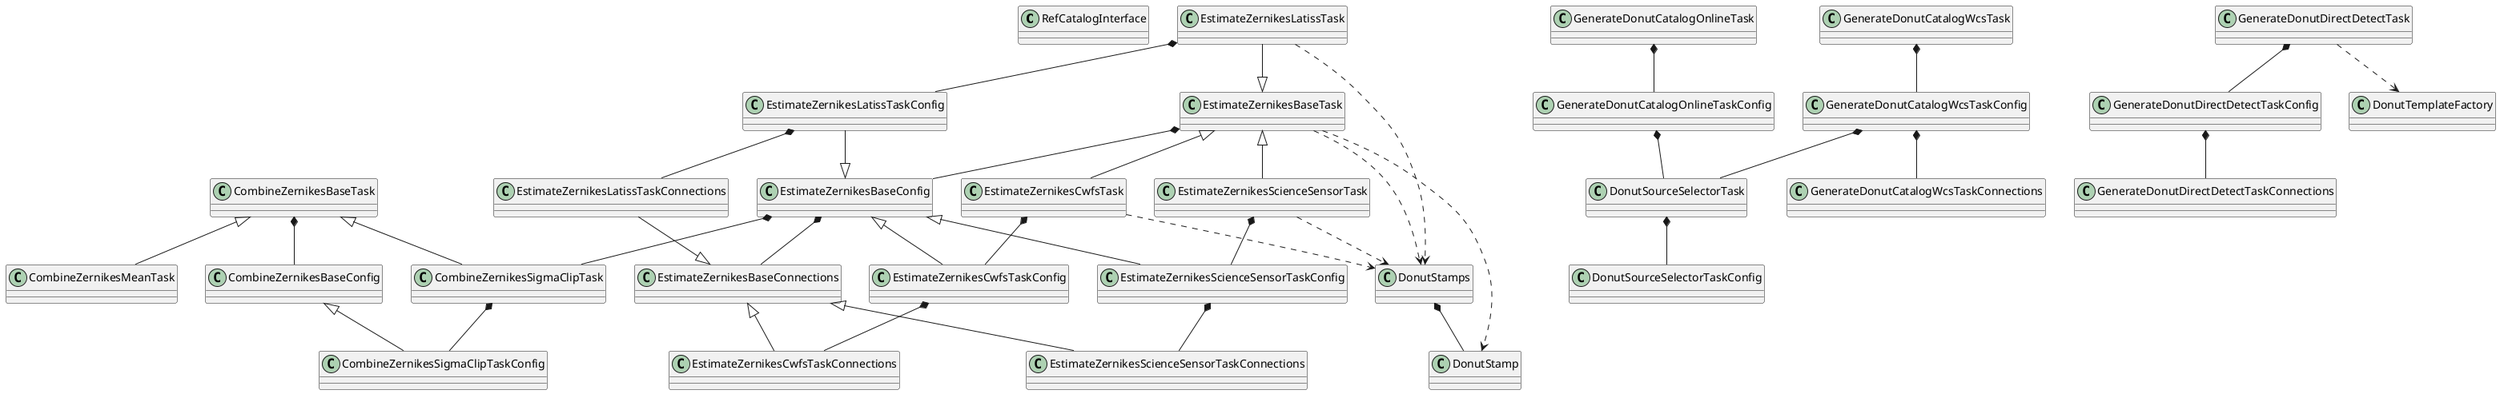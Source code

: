 @startuml
class RefCatalogInterface
CombineZernikesBaseTask <|-- CombineZernikesMeanTask
CombineZernikesBaseTask <|-- CombineZernikesSigmaClipTask
CombineZernikesBaseTask *-- CombineZernikesBaseConfig
CombineZernikesBaseConfig <|-- CombineZernikesSigmaClipTaskConfig
CombineZernikesSigmaClipTask *-- CombineZernikesSigmaClipTaskConfig
DonutSourceSelectorTask *-- DonutSourceSelectorTaskConfig
GenerateDonutCatalogOnlineTaskConfig *-- DonutSourceSelectorTask
GenerateDonutCatalogOnlineTask *-- GenerateDonutCatalogOnlineTaskConfig
GenerateDonutDirectDetectTaskConfig *-- GenerateDonutDirectDetectTaskConnections
GenerateDonutDirectDetectTask *-- GenerateDonutDirectDetectTaskConfig
GenerateDonutDirectDetectTask ..> DonutTemplateFactory
GenerateDonutCatalogWcsTaskConfig *-- DonutSourceSelectorTask
GenerateDonutCatalogWcsTaskConfig *-- GenerateDonutCatalogWcsTaskConnections
GenerateDonutCatalogWcsTask *-- GenerateDonutCatalogWcsTaskConfig
DonutStamps *-- DonutStamp
EstimateZernikesBaseTask ..> DonutStamps
EstimateZernikesBaseTask ..> DonutStamp
EstimateZernikesBaseConfig *-- EstimateZernikesBaseConnections
EstimateZernikesBaseTask *-- EstimateZernikesBaseConfig
EstimateZernikesBaseConnections <|-- EstimateZernikesScienceSensorTaskConnections
EstimateZernikesBaseConfig <|-- EstimateZernikesScienceSensorTaskConfig
EstimateZernikesBaseTask <|-- EstimateZernikesScienceSensorTask
EstimateZernikesBaseConfig *-- CombineZernikesSigmaClipTask
EstimateZernikesScienceSensorTaskConfig *-- EstimateZernikesScienceSensorTaskConnections
EstimateZernikesScienceSensorTask *-- EstimateZernikesScienceSensorTaskConfig
EstimateZernikesScienceSensorTask ..> DonutStamps
EstimateZernikesLatissTaskConnections --|> EstimateZernikesBaseConnections
EstimateZernikesLatissTaskConfig *-- EstimateZernikesLatissTaskConnections
EstimateZernikesLatissTaskConfig --|> EstimateZernikesBaseConfig
EstimateZernikesLatissTask *-- EstimateZernikesLatissTaskConfig
EstimateZernikesLatissTask --|> EstimateZernikesBaseTask
EstimateZernikesLatissTask ..> DonutStamps
EstimateZernikesBaseConnections <|-- EstimateZernikesCwfsTaskConnections
EstimateZernikesBaseConfig <|-- EstimateZernikesCwfsTaskConfig
EstimateZernikesBaseTask <|-- EstimateZernikesCwfsTask
EstimateZernikesCwfsTaskConfig *-- EstimateZernikesCwfsTaskConnections
EstimateZernikesCwfsTask *-- EstimateZernikesCwfsTaskConfig
EstimateZernikesCwfsTask ..> DonutStamps
@enduml
